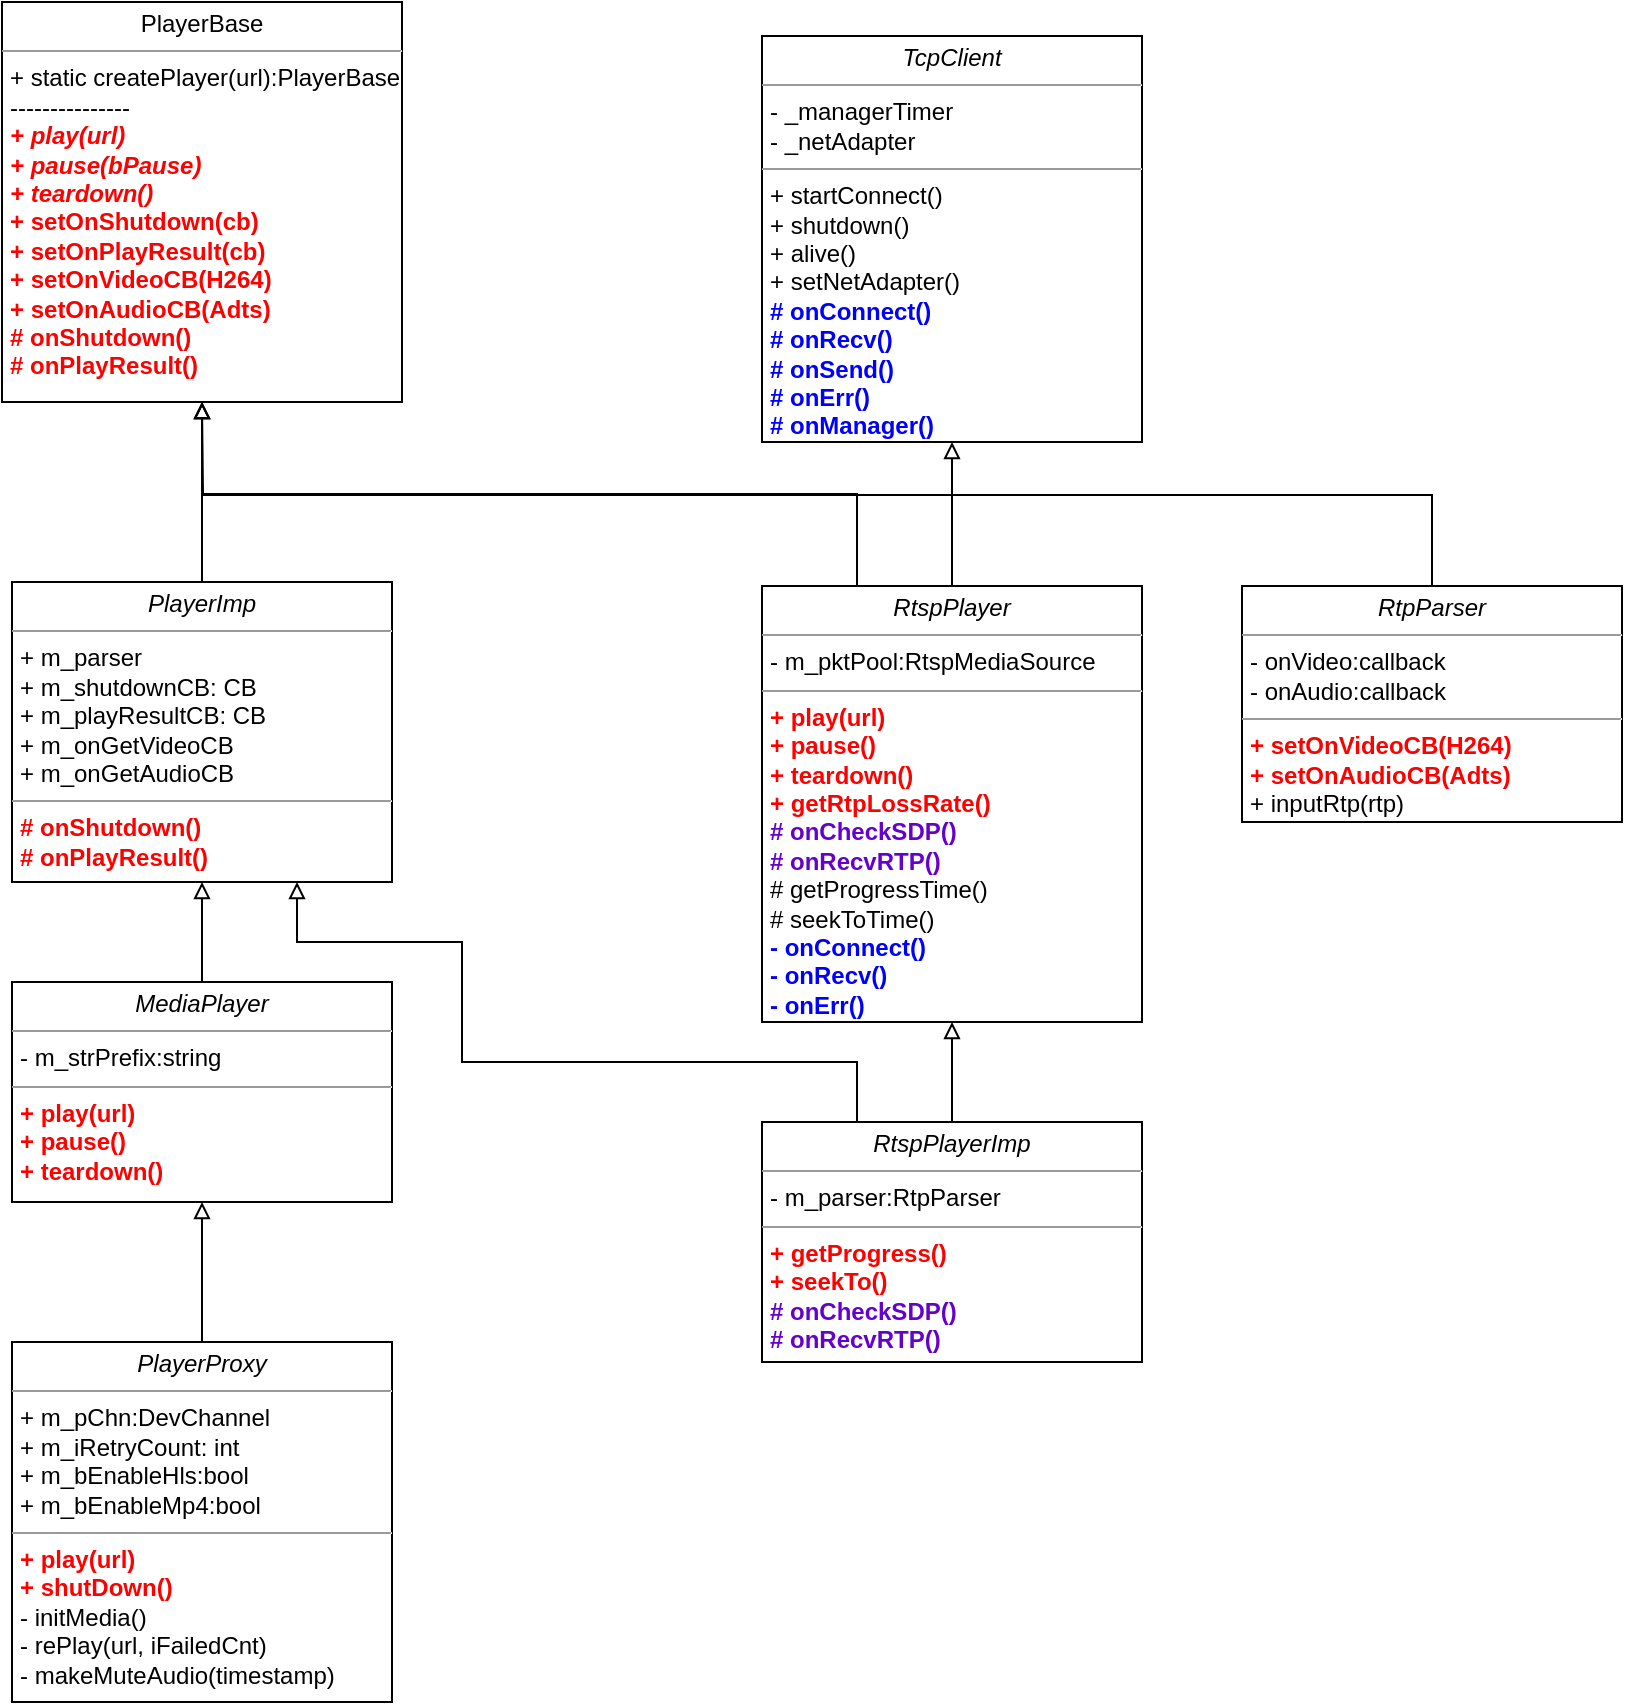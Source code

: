 <mxfile version="20.8.20" type="github">
  <diagram id="C5RBs43oDa-KdzZeNtuy" name="Page-1">
    <mxGraphModel dx="1010" dy="581" grid="1" gridSize="10" guides="1" tooltips="1" connect="1" arrows="1" fold="1" page="1" pageScale="1" pageWidth="827" pageHeight="1169" math="0" shadow="0">
      <root>
        <mxCell id="WIyWlLk6GJQsqaUBKTNV-0" />
        <mxCell id="WIyWlLk6GJQsqaUBKTNV-1" parent="WIyWlLk6GJQsqaUBKTNV-0" />
        <mxCell id="rqAOylJ9n7tB9nrNtwRG-46" value="&lt;p style=&quot;margin:0px;margin-top:4px;text-align:center;&quot;&gt;PlayerBase&lt;/p&gt;&lt;hr size=&quot;1&quot;&gt;&lt;p style=&quot;margin:0px;margin-left:4px;&quot;&gt;+ static createPlayer(url):PlayerBase&lt;/p&gt;&lt;p style=&quot;margin:0px;margin-left:4px;&quot;&gt;---------------&lt;/p&gt;&lt;p style=&quot;margin:0px;margin-left:4px;&quot;&gt;&lt;i&gt;&lt;b&gt;&lt;font color=&quot;#ff0000&quot;&gt;+ play(url)&lt;br&gt;+ pause(bPause)&lt;/font&gt;&lt;/b&gt;&lt;/i&gt;&lt;/p&gt;&lt;p style=&quot;margin:0px;margin-left:4px;&quot;&gt;&lt;i&gt;&lt;b&gt;&lt;font color=&quot;#ff0000&quot;&gt;+ teardown()&lt;/font&gt;&lt;/b&gt;&lt;/i&gt;&lt;/p&gt;&lt;p style=&quot;margin:0px;margin-left:4px;&quot;&gt;&lt;b&gt;&lt;font color=&quot;#ff0000&quot;&gt;+ setOnShutdown(cb)&lt;/font&gt;&lt;/b&gt;&lt;/p&gt;&lt;p style=&quot;margin:0px;margin-left:4px;&quot;&gt;&lt;b&gt;&lt;font color=&quot;#ff0000&quot;&gt;+ setOnPlayResult(cb)&lt;/font&gt;&lt;/b&gt;&lt;/p&gt;&lt;p style=&quot;margin:0px;margin-left:4px;&quot;&gt;&lt;b&gt;&lt;font color=&quot;#ff0000&quot;&gt;+ setOnVideoCB(H264)&lt;/font&gt;&lt;/b&gt;&lt;/p&gt;&lt;p style=&quot;margin:0px;margin-left:4px;&quot;&gt;&lt;b&gt;&lt;font color=&quot;#ff0000&quot;&gt;+ setOnAudioCB(Adts)&lt;/font&gt;&lt;/b&gt;&lt;/p&gt;&lt;p style=&quot;margin:0px;margin-left:4px;&quot;&gt;&lt;b&gt;&lt;font color=&quot;#ff0000&quot;&gt;# onShutdown()&lt;/font&gt;&lt;/b&gt;&lt;/p&gt;&lt;p style=&quot;margin:0px;margin-left:4px;&quot;&gt;&lt;b&gt;&lt;font color=&quot;#ff0000&quot;&gt;# onPlayResult()&lt;/font&gt;&lt;/b&gt;&lt;/p&gt;&lt;p style=&quot;margin:0px;margin-left:4px;&quot;&gt;&lt;br&gt;&lt;/p&gt;" style="verticalAlign=top;align=left;overflow=fill;fontSize=12;fontFamily=Helvetica;html=1;rounded=0;shadow=0;comic=0;labelBackgroundColor=none;strokeWidth=1" vertex="1" parent="WIyWlLk6GJQsqaUBKTNV-1">
          <mxGeometry x="60" y="70" width="200" height="200" as="geometry" />
        </mxCell>
        <mxCell id="rqAOylJ9n7tB9nrNtwRG-60" style="edgeStyle=orthogonalEdgeStyle;rounded=0;orthogonalLoop=1;jettySize=auto;html=1;exitX=0.5;exitY=0;exitDx=0;exitDy=0;endArrow=block;endFill=0;" edge="1" parent="WIyWlLk6GJQsqaUBKTNV-1" source="rqAOylJ9n7tB9nrNtwRG-58" target="rqAOylJ9n7tB9nrNtwRG-46">
          <mxGeometry relative="1" as="geometry" />
        </mxCell>
        <mxCell id="rqAOylJ9n7tB9nrNtwRG-58" value="&lt;p style=&quot;margin:0px;margin-top:4px;text-align:center;&quot;&gt;&lt;i&gt;PlayerImp&lt;/i&gt;&lt;/p&gt;&lt;hr size=&quot;1&quot;&gt;&lt;p style=&quot;margin:0px;margin-left:4px;&quot;&gt;+ m_parser&lt;/p&gt;&lt;p style=&quot;margin:0px;margin-left:4px;&quot;&gt;+ m_shutdownCB: CB&lt;br&gt;+ m_playResultCB: CB&lt;/p&gt;&lt;p style=&quot;margin:0px;margin-left:4px;&quot;&gt;+ m_onGetVideoCB&lt;/p&gt;&lt;p style=&quot;margin:0px;margin-left:4px;&quot;&gt;+ m_onGetAudioCB&lt;/p&gt;&lt;hr size=&quot;1&quot;&gt;&lt;p style=&quot;border-color: var(--border-color); margin: 0px 0px 0px 4px;&quot;&gt;&lt;b&gt;&lt;font color=&quot;#ff0000&quot;&gt;# onShutdown()&lt;/font&gt;&lt;/b&gt;&lt;/p&gt;&lt;p style=&quot;border-color: var(--border-color); margin: 0px 0px 0px 4px;&quot;&gt;&lt;b&gt;&lt;font color=&quot;#ff0000&quot;&gt;# onPlayResult()&lt;/font&gt;&lt;/b&gt;&lt;/p&gt;" style="verticalAlign=top;align=left;overflow=fill;fontSize=12;fontFamily=Helvetica;html=1;rounded=0;shadow=0;comic=0;labelBackgroundColor=none;strokeWidth=1" vertex="1" parent="WIyWlLk6GJQsqaUBKTNV-1">
          <mxGeometry x="65" y="360" width="190" height="150" as="geometry" />
        </mxCell>
        <mxCell id="rqAOylJ9n7tB9nrNtwRG-63" value="" style="edgeStyle=orthogonalEdgeStyle;rounded=0;orthogonalLoop=1;jettySize=auto;html=1;endArrow=block;endFill=0;" edge="1" parent="WIyWlLk6GJQsqaUBKTNV-1" source="rqAOylJ9n7tB9nrNtwRG-61" target="rqAOylJ9n7tB9nrNtwRG-58">
          <mxGeometry relative="1" as="geometry" />
        </mxCell>
        <mxCell id="rqAOylJ9n7tB9nrNtwRG-61" value="&lt;p style=&quot;margin:0px;margin-top:4px;text-align:center;&quot;&gt;&lt;i&gt;MediaPlayer&lt;/i&gt;&lt;/p&gt;&lt;hr size=&quot;1&quot;&gt;&lt;p style=&quot;margin:0px;margin-left:4px;&quot;&gt;- m_strPrefix:string&lt;/p&gt;&lt;hr size=&quot;1&quot;&gt;&lt;p style=&quot;border-color: var(--border-color); margin: 0px 0px 0px 4px;&quot;&gt;&lt;b&gt;&lt;font color=&quot;#ff0000&quot;&gt;+ play(url)&lt;/font&gt;&lt;/b&gt;&lt;/p&gt;&lt;p style=&quot;border-color: var(--border-color); margin: 0px 0px 0px 4px;&quot;&gt;&lt;b&gt;&lt;font color=&quot;#ff0000&quot;&gt;+ pause()&lt;/font&gt;&lt;/b&gt;&lt;/p&gt;&lt;p style=&quot;border-color: var(--border-color); margin: 0px 0px 0px 4px;&quot;&gt;&lt;b&gt;&lt;font color=&quot;#ff0000&quot;&gt;+ teardown()&lt;/font&gt;&lt;/b&gt;&lt;/p&gt;" style="verticalAlign=top;align=left;overflow=fill;fontSize=12;fontFamily=Helvetica;html=1;rounded=0;shadow=0;comic=0;labelBackgroundColor=none;strokeWidth=1" vertex="1" parent="WIyWlLk6GJQsqaUBKTNV-1">
          <mxGeometry x="65" y="560" width="190" height="110" as="geometry" />
        </mxCell>
        <mxCell id="rqAOylJ9n7tB9nrNtwRG-65" value="" style="edgeStyle=orthogonalEdgeStyle;rounded=0;orthogonalLoop=1;jettySize=auto;html=1;endArrow=block;endFill=0;" edge="1" parent="WIyWlLk6GJQsqaUBKTNV-1" source="rqAOylJ9n7tB9nrNtwRG-64" target="rqAOylJ9n7tB9nrNtwRG-61">
          <mxGeometry relative="1" as="geometry" />
        </mxCell>
        <mxCell id="rqAOylJ9n7tB9nrNtwRG-64" value="&lt;p style=&quot;margin:0px;margin-top:4px;text-align:center;&quot;&gt;&lt;i&gt;PlayerProxy&lt;/i&gt;&lt;/p&gt;&lt;hr size=&quot;1&quot;&gt;&lt;p style=&quot;margin:0px;margin-left:4px;&quot;&gt;+ m_pChn:DevChannel&lt;/p&gt;&lt;p style=&quot;margin:0px;margin-left:4px;&quot;&gt;+ m_iRetryCount: int&lt;br&gt;+ m_bEnableHls:bool&lt;/p&gt;&lt;p style=&quot;margin:0px;margin-left:4px;&quot;&gt;+ m_bEnableMp4:bool&lt;/p&gt;&lt;hr size=&quot;1&quot;&gt;&lt;p style=&quot;border-color: var(--border-color); margin: 0px 0px 0px 4px;&quot;&gt;&lt;b&gt;&lt;font color=&quot;#ff0000&quot;&gt;+ play(url)&lt;/font&gt;&lt;/b&gt;&lt;/p&gt;&lt;p style=&quot;border-color: var(--border-color); margin: 0px 0px 0px 4px;&quot;&gt;&lt;b&gt;&lt;font color=&quot;#ff0000&quot;&gt;+ shutDown()&lt;/font&gt;&lt;/b&gt;&lt;/p&gt;&lt;p style=&quot;border-color: var(--border-color); margin: 0px 0px 0px 4px;&quot;&gt;- initMedia()&lt;/p&gt;&lt;p style=&quot;border-color: var(--border-color); margin: 0px 0px 0px 4px;&quot;&gt;- rePlay(url, iFailedCnt)&lt;/p&gt;&lt;p style=&quot;border-color: var(--border-color); margin: 0px 0px 0px 4px;&quot;&gt;- makeMuteAudio(timestamp)&lt;/p&gt;" style="verticalAlign=top;align=left;overflow=fill;fontSize=12;fontFamily=Helvetica;html=1;rounded=0;shadow=0;comic=0;labelBackgroundColor=none;strokeWidth=1" vertex="1" parent="WIyWlLk6GJQsqaUBKTNV-1">
          <mxGeometry x="65" y="740" width="190" height="180" as="geometry" />
        </mxCell>
        <mxCell id="rqAOylJ9n7tB9nrNtwRG-66" value="&lt;p style=&quot;margin:0px;margin-top:4px;text-align:center;&quot;&gt;&lt;i&gt;TcpClient&lt;/i&gt;&lt;/p&gt;&lt;hr size=&quot;1&quot;&gt;&lt;p style=&quot;margin:0px;margin-left:4px;&quot;&gt;- _managerTimer&lt;/p&gt;&lt;p style=&quot;margin:0px;margin-left:4px;&quot;&gt;- _netAdapter&lt;br&gt;&lt;/p&gt;&lt;hr size=&quot;1&quot;&gt;&lt;p style=&quot;border-color: var(--border-color); margin: 0px 0px 0px 4px;&quot;&gt;+ startConnect()&lt;/p&gt;&lt;p style=&quot;border-color: var(--border-color); margin: 0px 0px 0px 4px;&quot;&gt;+ shutdown()&lt;/p&gt;&lt;p style=&quot;border-color: var(--border-color); margin: 0px 0px 0px 4px;&quot;&gt;+ alive()&lt;/p&gt;&lt;p style=&quot;border-color: var(--border-color); margin: 0px 0px 0px 4px;&quot;&gt;+ setNetAdapter()&lt;/p&gt;&lt;p style=&quot;border-color: var(--border-color); margin: 0px 0px 0px 4px;&quot;&gt;&lt;b style=&quot;background-color: initial;&quot;&gt;&lt;font color=&quot;#0000ff&quot;&gt;# onConnect()&lt;/font&gt;&lt;/b&gt;&lt;br&gt;&lt;/p&gt;&lt;p style=&quot;border-color: var(--border-color); margin: 0px 0px 0px 4px;&quot;&gt;&lt;b&gt;&lt;font color=&quot;#0000ff&quot;&gt;# onRecv()&lt;/font&gt;&lt;/b&gt;&lt;/p&gt;&lt;p style=&quot;border-color: var(--border-color); margin: 0px 0px 0px 4px;&quot;&gt;&lt;b&gt;&lt;font color=&quot;#0000ff&quot;&gt;# onSend()&lt;/font&gt;&lt;/b&gt;&lt;/p&gt;&lt;p style=&quot;border-color: var(--border-color); margin: 0px 0px 0px 4px;&quot;&gt;&lt;b&gt;&lt;font color=&quot;#0000ff&quot;&gt;# onErr()&lt;/font&gt;&lt;/b&gt;&lt;/p&gt;&lt;p style=&quot;border-color: var(--border-color); margin: 0px 0px 0px 4px;&quot;&gt;&lt;b&gt;&lt;font color=&quot;#0000ff&quot;&gt;# onManager()&lt;/font&gt;&lt;/b&gt;&lt;/p&gt;" style="verticalAlign=top;align=left;overflow=fill;fontSize=12;fontFamily=Helvetica;html=1;rounded=0;shadow=0;comic=0;labelBackgroundColor=none;strokeWidth=1" vertex="1" parent="WIyWlLk6GJQsqaUBKTNV-1">
          <mxGeometry x="440" y="87" width="190" height="203" as="geometry" />
        </mxCell>
        <mxCell id="rqAOylJ9n7tB9nrNtwRG-69" value="" style="edgeStyle=orthogonalEdgeStyle;rounded=0;orthogonalLoop=1;jettySize=auto;html=1;endArrow=block;endFill=0;" edge="1" parent="WIyWlLk6GJQsqaUBKTNV-1" source="rqAOylJ9n7tB9nrNtwRG-68" target="rqAOylJ9n7tB9nrNtwRG-66">
          <mxGeometry relative="1" as="geometry" />
        </mxCell>
        <mxCell id="rqAOylJ9n7tB9nrNtwRG-70" style="edgeStyle=orthogonalEdgeStyle;rounded=0;orthogonalLoop=1;jettySize=auto;html=1;exitX=0.25;exitY=0;exitDx=0;exitDy=0;endArrow=block;endFill=0;entryX=0.5;entryY=1;entryDx=0;entryDy=0;" edge="1" parent="WIyWlLk6GJQsqaUBKTNV-1" source="rqAOylJ9n7tB9nrNtwRG-68" target="rqAOylJ9n7tB9nrNtwRG-46">
          <mxGeometry relative="1" as="geometry">
            <mxPoint x="160" y="310" as="targetPoint" />
          </mxGeometry>
        </mxCell>
        <mxCell id="rqAOylJ9n7tB9nrNtwRG-68" value="&lt;p style=&quot;margin:0px;margin-top:4px;text-align:center;&quot;&gt;&lt;i&gt;RtspPlayer&lt;/i&gt;&lt;/p&gt;&lt;hr size=&quot;1&quot;&gt;&lt;p style=&quot;margin:0px;margin-left:4px;&quot;&gt;- m_pktPool:RtspMediaSource&lt;/p&gt;&lt;hr size=&quot;1&quot;&gt;&lt;p style=&quot;border-color: var(--border-color); margin: 0px 0px 0px 4px;&quot;&gt;&lt;b style=&quot;border-color: var(--border-color);&quot;&gt;&lt;font style=&quot;border-color: var(--border-color);&quot; color=&quot;#ff0000&quot;&gt;+ play(url)&lt;/font&gt;&lt;/b&gt;&lt;/p&gt;&lt;p style=&quot;border-color: var(--border-color); margin: 0px 0px 0px 4px;&quot;&gt;&lt;b style=&quot;border-color: var(--border-color);&quot;&gt;&lt;font style=&quot;border-color: var(--border-color);&quot; color=&quot;#ff0000&quot;&gt;+ pause()&lt;/font&gt;&lt;/b&gt;&lt;/p&gt;&lt;p style=&quot;border-color: var(--border-color); margin: 0px 0px 0px 4px;&quot;&gt;&lt;b style=&quot;border-color: var(--border-color);&quot;&gt;&lt;font style=&quot;border-color: var(--border-color);&quot; color=&quot;#ff0000&quot;&gt;+ teardown()&lt;/font&gt;&lt;/b&gt;&lt;/p&gt;&lt;p style=&quot;border-color: var(--border-color); margin: 0px 0px 0px 4px;&quot;&gt;&lt;b style=&quot;border-color: var(--border-color);&quot;&gt;&lt;font style=&quot;border-color: var(--border-color);&quot; color=&quot;#ff0000&quot;&gt;+ getRtpLossRate()&lt;/font&gt;&lt;/b&gt;&lt;/p&gt;&lt;p style=&quot;border-color: var(--border-color); margin: 0px 0px 0px 4px;&quot;&gt;&lt;font color=&quot;#6600cc&quot;&gt;&lt;b&gt;# onCheckSDP()&lt;/b&gt;&lt;/font&gt;&lt;/p&gt;&lt;p style=&quot;border-color: var(--border-color); margin: 0px 0px 0px 4px;&quot;&gt;&lt;font color=&quot;#6600cc&quot;&gt;&lt;b&gt;# onRecvRTP()&lt;/b&gt;&lt;/font&gt;&lt;/p&gt;&lt;p style=&quot;border-color: var(--border-color); margin: 0px 0px 0px 4px;&quot;&gt;# getProgressTime()&lt;/p&gt;&lt;p style=&quot;border-color: var(--border-color); margin: 0px 0px 0px 4px;&quot;&gt;# seekToTime()&lt;/p&gt;&lt;p style=&quot;border-color: var(--border-color); margin: 0px 0px 0px 4px;&quot;&gt;&lt;b style=&quot;border-color: var(--border-color); background-color: initial;&quot;&gt;&lt;font style=&quot;border-color: var(--border-color);&quot; color=&quot;#0000ff&quot;&gt;- onConnect()&lt;/font&gt;&lt;/b&gt;&lt;br style=&quot;border-color: var(--border-color);&quot;&gt;&lt;/p&gt;&lt;p style=&quot;border-color: var(--border-color); margin: 0px 0px 0px 4px;&quot;&gt;&lt;b style=&quot;border-color: var(--border-color);&quot;&gt;&lt;font style=&quot;border-color: var(--border-color);&quot; color=&quot;#0000ff&quot;&gt;- onRecv()&lt;/font&gt;&lt;/b&gt;&lt;/p&gt;&lt;p style=&quot;border-color: var(--border-color); margin: 0px 0px 0px 4px;&quot;&gt;&lt;b style=&quot;border-color: var(--border-color);&quot;&gt;&lt;font style=&quot;border-color: var(--border-color);&quot; color=&quot;#0000ff&quot;&gt;- onErr()&lt;/font&gt;&lt;/b&gt;&lt;/p&gt;" style="verticalAlign=top;align=left;overflow=fill;fontSize=12;fontFamily=Helvetica;html=1;rounded=0;shadow=0;comic=0;labelBackgroundColor=none;strokeWidth=1" vertex="1" parent="WIyWlLk6GJQsqaUBKTNV-1">
          <mxGeometry x="440" y="362" width="190" height="218" as="geometry" />
        </mxCell>
        <mxCell id="rqAOylJ9n7tB9nrNtwRG-73" style="edgeStyle=orthogonalEdgeStyle;rounded=0;orthogonalLoop=1;jettySize=auto;html=1;exitX=0.5;exitY=0;exitDx=0;exitDy=0;fontColor=#6600CC;endArrow=block;endFill=0;" edge="1" parent="WIyWlLk6GJQsqaUBKTNV-1" source="rqAOylJ9n7tB9nrNtwRG-71">
          <mxGeometry relative="1" as="geometry">
            <mxPoint x="160" y="270" as="targetPoint" />
          </mxGeometry>
        </mxCell>
        <mxCell id="rqAOylJ9n7tB9nrNtwRG-71" value="&lt;p style=&quot;margin:0px;margin-top:4px;text-align:center;&quot;&gt;&lt;i&gt;RtpParser&lt;/i&gt;&lt;/p&gt;&lt;hr size=&quot;1&quot;&gt;&lt;p style=&quot;margin:0px;margin-left:4px;&quot;&gt;- onVideo:callback&lt;/p&gt;&lt;p style=&quot;margin:0px;margin-left:4px;&quot;&gt;- onAudio:callback&lt;/p&gt;&lt;hr size=&quot;1&quot;&gt;&lt;p style=&quot;border-color: var(--border-color); margin: 0px 0px 0px 4px;&quot;&gt;&lt;b style=&quot;border-color: var(--border-color);&quot;&gt;&lt;font style=&quot;border-color: var(--border-color);&quot; color=&quot;#ff0000&quot;&gt;+ setOnVideoCB(H264)&lt;/font&gt;&lt;/b&gt;&lt;/p&gt;&lt;p style=&quot;border-color: var(--border-color); margin: 0px 0px 0px 4px;&quot;&gt;&lt;b style=&quot;border-color: var(--border-color);&quot;&gt;&lt;font style=&quot;border-color: var(--border-color);&quot; color=&quot;#ff0000&quot;&gt;+ setOnAudioCB(Adts)&lt;/font&gt;&lt;/b&gt;&lt;/p&gt;&lt;p style=&quot;border-color: var(--border-color); margin: 0px 0px 0px 4px;&quot;&gt;+ inputRtp(rtp)&lt;br&gt;&lt;/p&gt;" style="verticalAlign=top;align=left;overflow=fill;fontSize=12;fontFamily=Helvetica;html=1;rounded=0;shadow=0;comic=0;labelBackgroundColor=none;strokeWidth=1" vertex="1" parent="WIyWlLk6GJQsqaUBKTNV-1">
          <mxGeometry x="680" y="362" width="190" height="118" as="geometry" />
        </mxCell>
        <mxCell id="rqAOylJ9n7tB9nrNtwRG-75" value="" style="edgeStyle=orthogonalEdgeStyle;rounded=0;orthogonalLoop=1;jettySize=auto;html=1;fontColor=#6600CC;endArrow=block;endFill=0;" edge="1" parent="WIyWlLk6GJQsqaUBKTNV-1" source="rqAOylJ9n7tB9nrNtwRG-74" target="rqAOylJ9n7tB9nrNtwRG-68">
          <mxGeometry relative="1" as="geometry" />
        </mxCell>
        <mxCell id="rqAOylJ9n7tB9nrNtwRG-76" style="edgeStyle=orthogonalEdgeStyle;rounded=0;orthogonalLoop=1;jettySize=auto;html=1;exitX=0.25;exitY=0;exitDx=0;exitDy=0;fontColor=#6600CC;endArrow=block;endFill=0;entryX=0.75;entryY=1;entryDx=0;entryDy=0;" edge="1" parent="WIyWlLk6GJQsqaUBKTNV-1" source="rqAOylJ9n7tB9nrNtwRG-74" target="rqAOylJ9n7tB9nrNtwRG-58">
          <mxGeometry relative="1" as="geometry">
            <mxPoint x="160" y="520" as="targetPoint" />
            <Array as="points">
              <mxPoint x="488" y="600" />
              <mxPoint x="290" y="600" />
              <mxPoint x="290" y="540" />
              <mxPoint x="208" y="540" />
            </Array>
          </mxGeometry>
        </mxCell>
        <mxCell id="rqAOylJ9n7tB9nrNtwRG-74" value="&lt;p style=&quot;margin:0px;margin-top:4px;text-align:center;&quot;&gt;&lt;i&gt;RtspPlayerImp&lt;/i&gt;&lt;/p&gt;&lt;hr size=&quot;1&quot;&gt;&lt;p style=&quot;margin:0px;margin-left:4px;&quot;&gt;- m_parser:RtpParser&lt;/p&gt;&lt;hr size=&quot;1&quot;&gt;&lt;p style=&quot;border-color: var(--border-color); margin: 0px 0px 0px 4px;&quot;&gt;&lt;b style=&quot;border-color: var(--border-color);&quot;&gt;&lt;font style=&quot;border-color: var(--border-color);&quot; color=&quot;#ff0000&quot;&gt;+ getProgress()&lt;/font&gt;&lt;/b&gt;&lt;/p&gt;&lt;p style=&quot;border-color: var(--border-color); margin: 0px 0px 0px 4px;&quot;&gt;&lt;b style=&quot;border-color: var(--border-color);&quot;&gt;&lt;font style=&quot;border-color: var(--border-color);&quot; color=&quot;#ff0000&quot;&gt;+ seekTo()&lt;/font&gt;&lt;/b&gt;&lt;/p&gt;&lt;p style=&quot;border-color: var(--border-color); margin: 0px 0px 0px 4px;&quot;&gt;&lt;font color=&quot;#6600cc&quot;&gt;&lt;b&gt;# onCheckSDP()&lt;/b&gt;&lt;/font&gt;&lt;/p&gt;&lt;p style=&quot;border-color: var(--border-color); margin: 0px 0px 0px 4px;&quot;&gt;&lt;font color=&quot;#6600cc&quot;&gt;&lt;b&gt;# onRecvRTP()&lt;/b&gt;&lt;/font&gt;&lt;/p&gt;&lt;p style=&quot;border-color: var(--border-color); margin: 0px 0px 0px 4px;&quot;&gt;&lt;br&gt;&lt;/p&gt;" style="verticalAlign=top;align=left;overflow=fill;fontSize=12;fontFamily=Helvetica;html=1;rounded=0;shadow=0;comic=0;labelBackgroundColor=none;strokeWidth=1" vertex="1" parent="WIyWlLk6GJQsqaUBKTNV-1">
          <mxGeometry x="440" y="630" width="190" height="120" as="geometry" />
        </mxCell>
      </root>
    </mxGraphModel>
  </diagram>
</mxfile>

